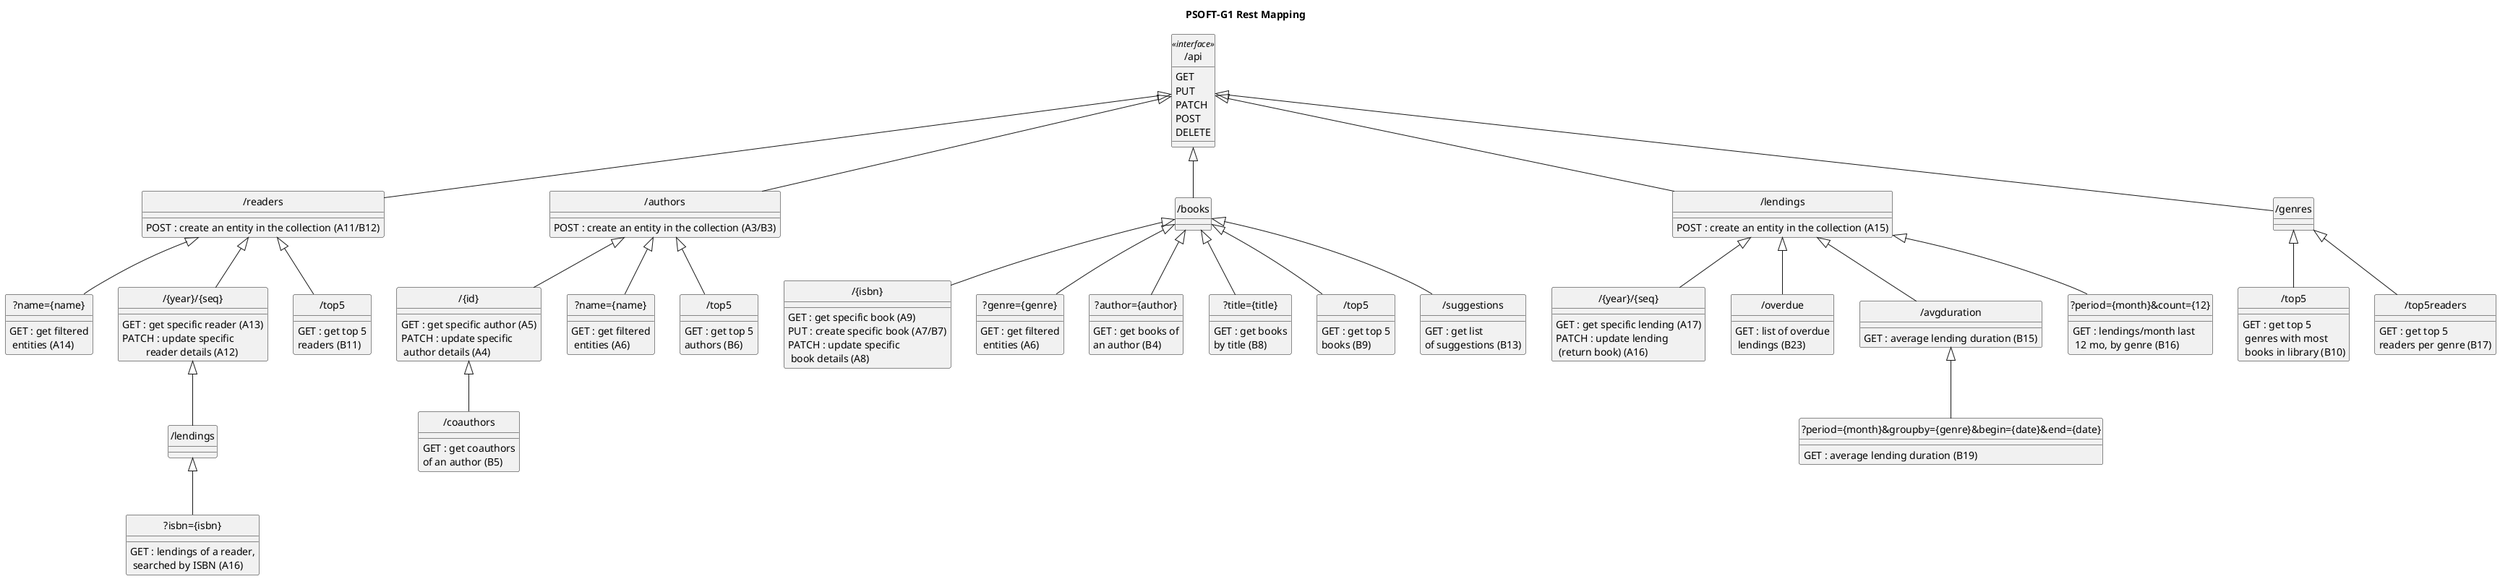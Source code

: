 @startuml

hide circle
skinparam classAttributeIconSize 0

title PSOFT-G1 Rest Mapping

class "/api" as Resource <<interface>>{
    GET
    PUT
    PATCH
    POST
    DELETE
}

class "/readers" extends Resource{
'    GET : get all entities
    POST : create an entity in the collection (A11/B12)
}

class "?name={name}" as SearchReader extends "/readers"{
    GET : get filtered\n entities (A14)
}

class "/{year}/{seq}" as ReaderID extends "/readers"{
    GET : get specific reader (A13)
    PATCH : update specific\n\t reader details (A12)
}

class "/lendings" as ReaderLendings extends ReaderID{
}

class "?isbn={isbn}" extends ReaderLendings{
    GET : lendings of a reader,\n searched by ISBN (A16)
}

class "/authors" extends Resource{
'    GET : get all entities
    POST : create an entity in the collection (A3/B3)
}

class "/{id}" as AuthorID extends "/authors"{
    GET : get specific author (A5)
    PATCH : update specific\n author details (A4)
}

class "?name={name}" as SearchAuthor extends "/authors"{
    GET : get filtered\n entities (A6)
}

class "/books" extends Resource{
}

class "/{isbn}" extends "/books"{
    GET : get specific book (A9)
    PUT : create specific book (A7/B7)
    PATCH : update specific\n book details (A8)
}

class "?genre={genre}" extends "/books"{
    GET : get filtered\n entities (A6)
}

class "/lendings" extends Resource{
    POST : create an entity in the collection (A15)
}

class "/{year}/{seq}" as LendingID extends "/lendings"{
    GET : get specific lending (A17)
    PATCH : update lending\n (return book) (A16)
}

'
'PHASE 2
'

class "?author={author}" extends "/books"{
    GET : get books of\nan author (B4)
    'TODO: esclarecer que é que o utilizador sabe sobre o autor
}

class "/coauthors" extends AuthorID{
    GET : get coauthors\nof an author (B5)
    'TODO: esclarecer que é que o utilizador sabe sobre o autor
}

class "/top5" as TopAuthors extends "/authors"{
    GET : get top 5\nauthors (B6)
}

class "?title={title}" extends "/books"{
    GET : get books\nby title (B8)
}

class "/top5" as TopBooks extends "/books"{
    GET : get top 5\nbooks (B9)
}

class "/genres" extends Resource{
}

class "/top5" as TopGenres extends "/genres"{
    GET : get top 5\n genres with most\n books in library (B10)
}

class "/top5" as TopReaders extends "/readers"{
    GET : get top 5\nreaders (B11)
}

class "/suggestions" extends "/books"{
    GET : get list\nof suggestions (B13)
}

class "/overdue" extends "/lendings"{
    GET : list of overdue\n lendings (B23)
}

class "/avgduration" extends "/lendings"{
    GET : average lending duration (B15)
}

class "?period={month}&count={12}" extends "/lendings"{
    GET : lendings/month last\n 12 mo, by genre (B16)
}

class "/top5readers" extends "/genres"{
    GET : get top 5\nreaders per genre (B17)
}

class "?period={month}&groupby={genre}&begin={date}&end={date}" extends "/avgduration"{
    GET : average lending duration (B19)
}

' TODO: B14, B18

@enduml